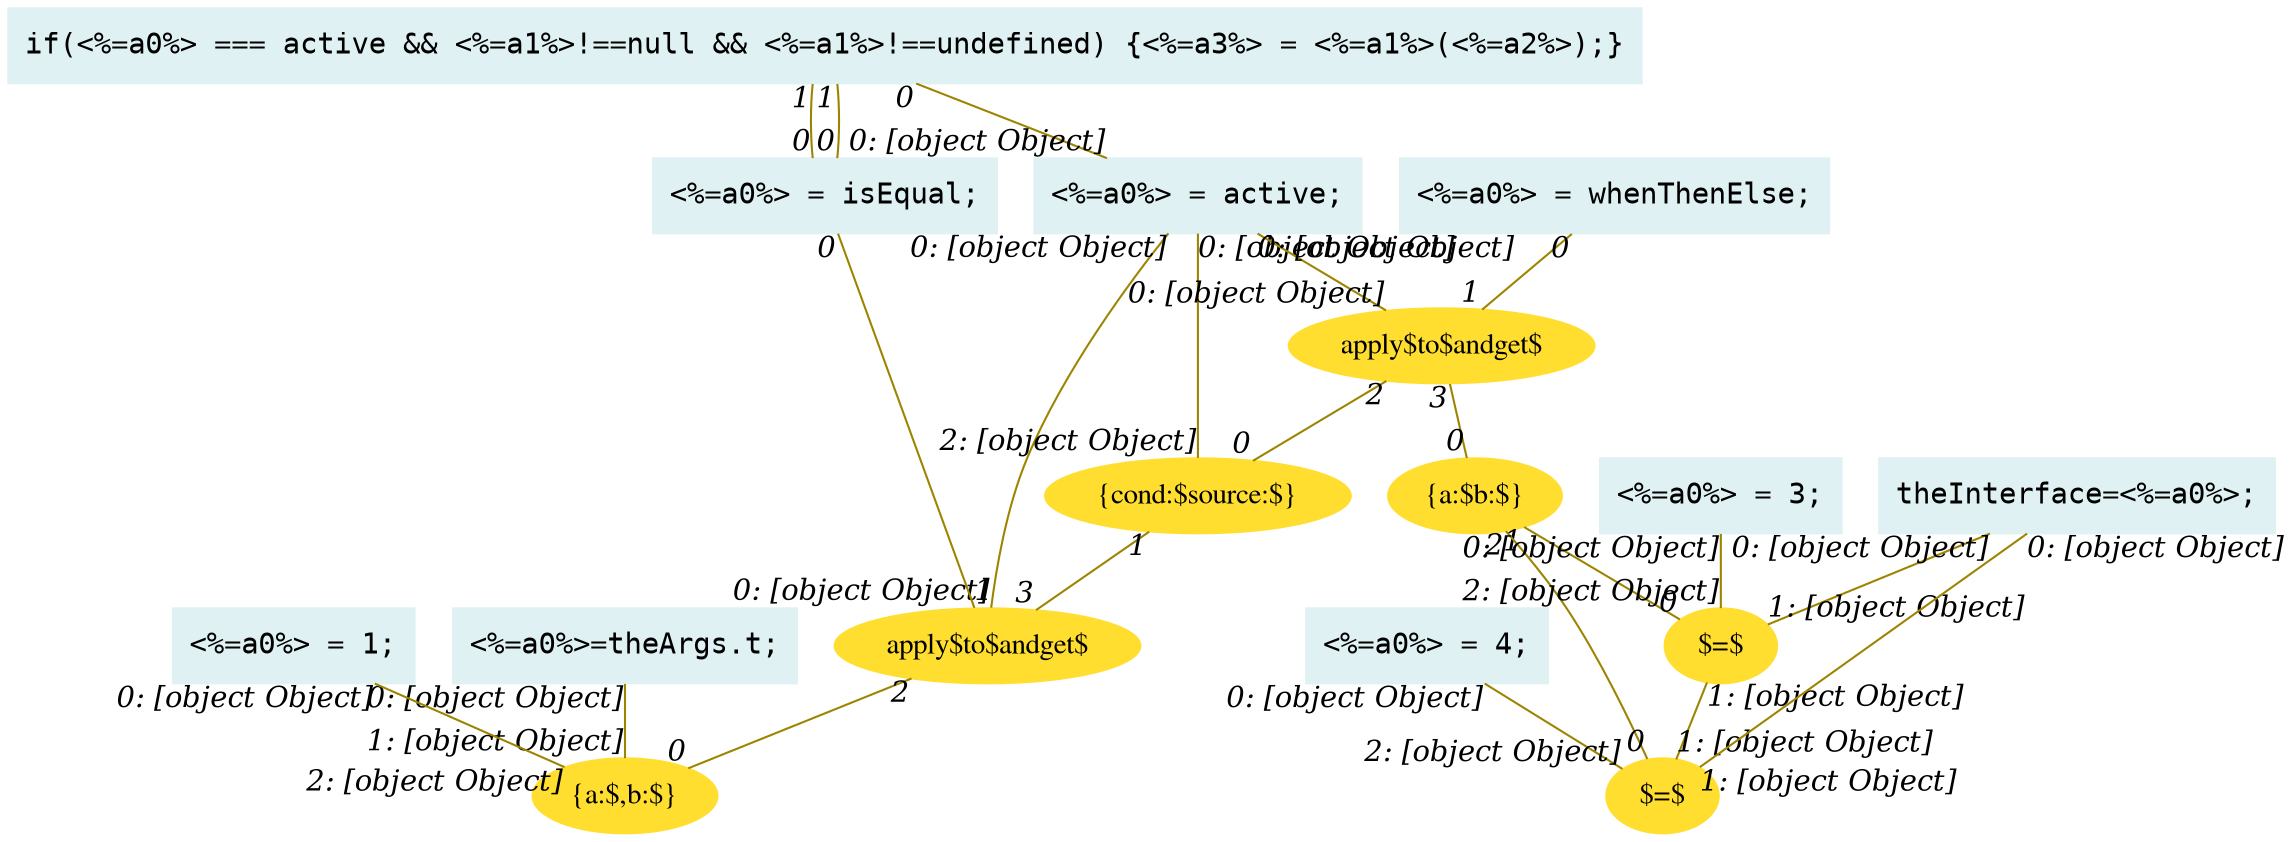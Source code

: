 digraph g{node_4775 [shape="ellipse", style="filled", color="#ffde2f", fontname="Times", label="{a:$,b:$}" ]
node_4776 [shape="ellipse", style="filled", color="#ffde2f", fontname="Times", label="apply$to$andget$" ]
node_4813 [shape="ellipse", style="filled", color="#ffde2f", fontname="Times", label="$=$" ]
node_4814 [shape="ellipse", style="filled", color="#ffde2f", fontname="Times", label="$=$" ]
node_4817 [shape="ellipse", style="filled", color="#ffde2f", fontname="Times", label="{cond:$source:$}" ]
node_4818 [shape="ellipse", style="filled", color="#ffde2f", fontname="Times", label="{a:$b:$}" ]
node_4819 [shape="ellipse", style="filled", color="#ffde2f", fontname="Times", label="apply$to$andget$" ]
node_4867 [shape="box", style="filled", color="#dff1f2", fontname="Courier", label="<%=a0%>=theArgs.t;
" ]
node_4869 [shape="box", style="filled", color="#dff1f2", fontname="Courier", label="theInterface=<%=a0%>;
" ]
node_4892 [shape="box", style="filled", color="#dff1f2", fontname="Courier", label="<%=a0%> = active;
" ]
node_4900 [shape="box", style="filled", color="#dff1f2", fontname="Courier", label="<%=a0%> = isEqual;
" ]
node_4902 [shape="box", style="filled", color="#dff1f2", fontname="Courier", label="<%=a0%> = whenThenElse;
" ]
node_4904 [shape="box", style="filled", color="#dff1f2", fontname="Courier", label="<%=a0%> = 1;
" ]
node_4906 [shape="box", style="filled", color="#dff1f2", fontname="Courier", label="<%=a0%> = 3;
" ]
node_4908 [shape="box", style="filled", color="#dff1f2", fontname="Courier", label="<%=a0%> = 4;
" ]
node_4910 [shape="box", style="filled", color="#dff1f2", fontname="Courier", label="if(<%=a0%> === active && <%=a1%>!==null && <%=a1%>!==undefined) {<%=a3%> = <%=a1%>(<%=a2%>);}
" ]
node_4776 -> node_4775 [dir=none, arrowHead=none, fontname="Times-Italic", arrowsize=1, color="#9d8400", label="",  headlabel="0", taillabel="2" ]
node_4819 -> node_4817 [dir=none, arrowHead=none, fontname="Times-Italic", arrowsize=1, color="#9d8400", label="",  headlabel="0", taillabel="2" ]
node_4819 -> node_4818 [dir=none, arrowHead=none, fontname="Times-Italic", arrowsize=1, color="#9d8400", label="",  headlabel="0", taillabel="3" ]
node_4818 -> node_4813 [dir=none, arrowHead=none, fontname="Times-Italic", arrowsize=1, color="#9d8400", label="",  headlabel="0", taillabel="1" ]
node_4818 -> node_4814 [dir=none, arrowHead=none, fontname="Times-Italic", arrowsize=1, color="#9d8400", label="",  headlabel="0", taillabel="2" ]
node_4867 -> node_4775 [dir=none, arrowHead=none, fontname="Times-Italic", arrowsize=1, color="#9d8400", label="",  headlabel="1: [object Object]", taillabel="0: [object Object]" ]
node_4813 -> node_4814 [dir=none, arrowHead=none, fontname="Times-Italic", arrowsize=1, color="#9d8400", label="",  headlabel="1: [object Object]", taillabel="1: [object Object]" ]
node_4892 -> node_4776 [dir=none, arrowHead=none, fontname="Times-Italic", arrowsize=1, color="#9d8400", label="",  headlabel="0: [object Object]", taillabel="0: [object Object]" ]
node_4817 -> node_4776 [dir=none, arrowHead=none, fontname="Times-Italic", arrowsize=1, color="#9d8400", label="",  headlabel="3", taillabel="1" ]
node_4892 -> node_4819 [dir=none, arrowHead=none, fontname="Times-Italic", arrowsize=1, color="#9d8400", label="",  headlabel="0: [object Object]", taillabel="0: [object Object]" ]
node_4892 -> node_4817 [dir=none, arrowHead=none, fontname="Times-Italic", arrowsize=1, color="#9d8400", label="",  headlabel="2: [object Object]", taillabel="0: [object Object]" ]
node_4869 -> node_4813 [dir=none, arrowHead=none, fontname="Times-Italic", arrowsize=1, color="#9d8400", label="",  headlabel="1: [object Object]", taillabel="0: [object Object]" ]
node_4869 -> node_4814 [dir=none, arrowHead=none, fontname="Times-Italic", arrowsize=1, color="#9d8400", label="",  headlabel="1: [object Object]", taillabel="0: [object Object]" ]
node_4900 -> node_4776 [dir=none, arrowHead=none, fontname="Times-Italic", arrowsize=1, color="#9d8400", label="",  headlabel="1", taillabel="0" ]
node_4902 -> node_4819 [dir=none, arrowHead=none, fontname="Times-Italic", arrowsize=1, color="#9d8400", label="",  headlabel="1", taillabel="0" ]
node_4904 -> node_4775 [dir=none, arrowHead=none, fontname="Times-Italic", arrowsize=1, color="#9d8400", label="",  headlabel="2: [object Object]", taillabel="0: [object Object]" ]
node_4906 -> node_4813 [dir=none, arrowHead=none, fontname="Times-Italic", arrowsize=1, color="#9d8400", label="",  headlabel="2: [object Object]", taillabel="0: [object Object]" ]
node_4908 -> node_4814 [dir=none, arrowHead=none, fontname="Times-Italic", arrowsize=1, color="#9d8400", label="",  headlabel="2: [object Object]", taillabel="0: [object Object]" ]
node_4910 -> node_4892 [dir=none, arrowHead=none, fontname="Times-Italic", arrowsize=1, color="#9d8400", label="",  headlabel="0: [object Object]", taillabel="0" ]
node_4910 -> node_4900 [dir=none, arrowHead=none, fontname="Times-Italic", arrowsize=1, color="#9d8400", label="",  headlabel="0", taillabel="1" ]
node_4910 -> node_4900 [dir=none, arrowHead=none, fontname="Times-Italic", arrowsize=1, color="#9d8400", label="",  headlabel="0", taillabel="1" ]
}